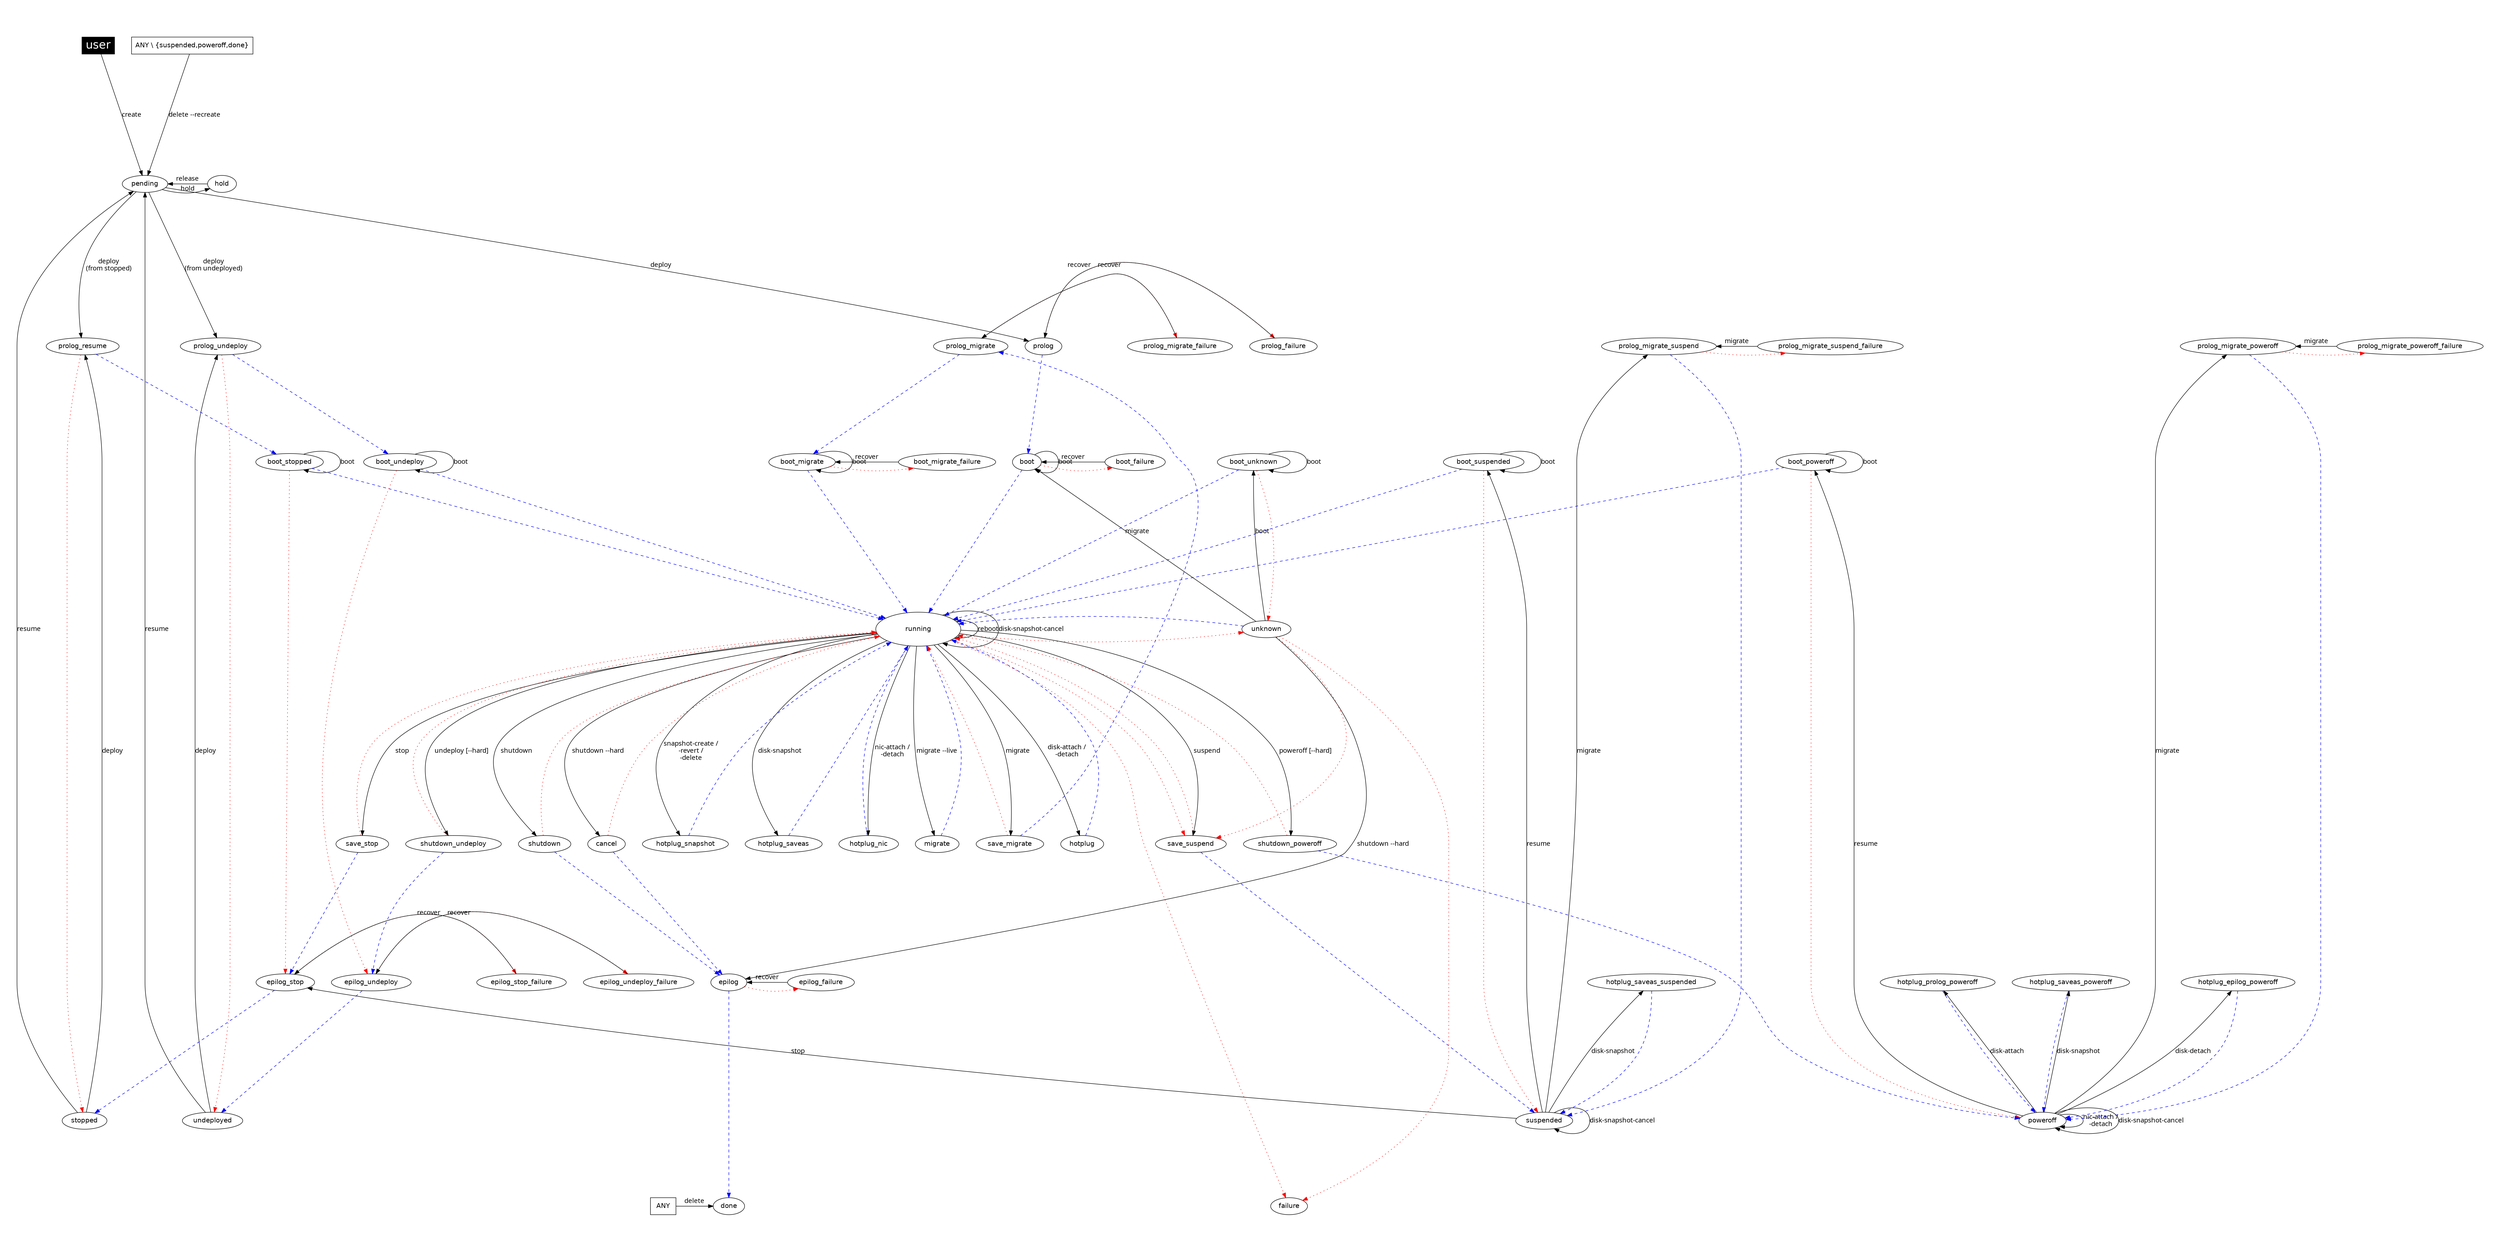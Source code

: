 

digraph OpenNebula {
    graph [
        nodesep=0.5,
        ratio=0.5,
        pad=0.5,
        //concentrate=true,
    ];

    node [fontname="Helvetica"];
    edge [fontname="Menlo"];

    user [
        fillcolor="black",
        style="filled", shape="box",
        fontcolor="white", fontsize= "24.0"];

    ANY [ shape="box" ];
    "ANY \\ {suspended,poweroff,done}" [ shape="box" ];

    running [ width = 2.5, height = 1 ]

    subgraph { rank = min; user}
    subgraph { rank = same; suspended; stopped; undeployed; poweroff; color="white" }
    subgraph { rank = same; boot; boot_stopped; boot_undeploy; boot_suspended; boot_unknown; boot_poweroff; boot_migrate; boot_failure; boot_migrate_failure; color="white"}
    subgraph { rank = same; running; unknown; color="white"}
    subgraph { rank = same; pending; hold; color="white"}
    subgraph { rank = same; prolog; prolog_failure; prolog_resume; prolog_migrate; prolog_migrate_failure; prolog_migrate_poweroff; prolog_migrate_poweroff_failure; prolog_migrate_suspend; prolog_migrate_suspend_failure; prolog_undeploy; color="white" }
    subgraph { rank = same; hotplug_prolog_poweroff; hotplug_saveas_poweroff; hotplug_saveas_suspended; epilog_stop; epilog; epilog_undeploy; epilog_stop_failure; epilog_failure; epilog_undeploy_failure; hotplug_epilog_poweroff; color="white" }
    subgraph { rank = sink; done; failure; ANY; color="white" }

#   create
    user -> pending [label="create"];

#   deploy
    pending     -> prolog [label="deploy"];
    prolog      -> boot [style="dashed", color="blue"];
    boot        -> running [style="dashed", color="blue"];

    pending     -> prolog_resume [label="deploy\n(from stopped)"];
    //hold        -> prolog_resume [label="deploy\n(from stopped)"];
    stopped     -> prolog_resume [label="deploy"];
    prolog_resume -> boot_stopped [style="dashed", color="blue"];

    pending         -> prolog_undeploy [label="deploy\n(from undeployed)"];
    //hold            -> prolog_undeploy [label="deploy\n(from undeployed)"];
    undeployed      -> prolog_undeploy [label="deploy"];
    prolog_undeploy -> boot_undeploy [style="dashed", color="blue"];

    //hold    -> prolog [label="deploy"];

#   shutdown
    running     -> shutdown [label="shutdown"];
    shutdown    -> epilog [style="dashed", color="blue"];
    epilog      -> done [style="dashed", color="blue"];

    shutdown    -> running [style="dotted", color="red"];

#   shutdown --hard
    running     -> cancel [label="shutdown --hard"];
    cancel      -> epilog [style="dashed", color="blue"];
    cancel      -> running [style="dotted", color="red"];
    unknown     -> epilog [label="shutdown --hard"];

#   poweroff
    running             -> shutdown_poweroff [label="poweroff [--hard]"];
    shutdown_poweroff   -> poweroff [style="dashed", color="blue"];

    shutdown_poweroff   -> running [style="dotted", color="red"];

#   livemigrate
    running     -> migrate [label="migrate --live"];
    migrate     -> running [style="dashed", color="blue"];

#   migrate
    running         -> save_migrate [label="migrate"];
    save_migrate    -> prolog_migrate [style="dashed", color="blue"];
    save_migrate    -> running [style="dotted", color="red"];
    prolog_migrate  -> boot_migrate [style="dashed", color="blue"];
    boot_migrate    -> running [style="dashed", color="blue"];

    unknown         -> boot [label="migrate"];

    poweroff                -> prolog_migrate_poweroff [label="migrate"];
    prolog_migrate_poweroff -> poweroff [style="dashed", color="blue"];

    suspended               -> prolog_migrate_suspend [label="migrate"];
    prolog_migrate_suspend  -> suspended [style="dashed", color="blue"];

#   hold
    pending     -> hold [label="hold"];

#   release
    hold        -> pending [label="release"];

#   stop
    running     -> save_stop [label="stop"];
    save_stop   -> epilog_stop [style="dashed", color="blue"];
    save_stop   -> running [style="dotted", color="red"];
    epilog_stop -> stopped [style="dashed", color="blue"];

    suspended   -> epilog_stop [label="stop"];

#   undeploy
    running             -> shutdown_undeploy [label="undeploy [--hard]"];
    shutdown_undeploy   -> epilog_undeploy [style="dashed", color="blue"];
    shutdown_undeploy   -> running [style="dotted", color="red"];
    epilog_undeploy     -> undeployed [style="dashed", color="blue"];

#   suspend
    running         -> save_suspend [label="suspend"];
    save_suspend    -> suspended [style="dashed", color="blue"];
    save_suspend    -> running [style="dotted", color="red"];

#   resume
    stopped         -> pending [label="resume"];
    boot_stopped    -> running [style="dashed", color="blue"];

    undeployed      -> pending [label="resume"];
    boot_undeploy   -> running [style="dashed", color="blue"];

    suspended       -> boot_suspended [label="resume"];
    boot_suspended  -> running [style="dashed", color="blue"];

    poweroff        -> boot_poweroff [label="resume"];
    boot_poweroff   -> running [style="dashed", color="blue"];

#   delete
    ANY         -> done [label="delete"];

#   resubmit
    "ANY \\ {suspended,poweroff,done}" -> pending [label="delete --recreate"];

#   boot
    boot            -> boot [label="boot"];
    boot_suspended  -> boot_suspended [label="boot"];
    boot_stopped    -> boot_stopped [label="boot"];
    boot_poweroff   -> boot_poweroff [label="boot"];
    boot_undeploy   -> boot_undeploy [label="boot"];
    boot_migrate    -> boot_migrate [label="boot"];

    unknown         -> boot_unknown [label="boot"];
    boot_unknown    -> boot_unknown [label="boot"];
    boot_unknown    -> running [style="dashed", color="blue"];

    boot_failure         -> boot [label="recover"];
    boot_migrate_failure -> boot_migrate [label="recover"];

#   reboot
    running     -> running [label="reboot"];

#   disk-attach
    running     -> hotplug [label="disk-attach /\n-detach"]
    hotplug     -> running [style="dashed", color="blue"];

    poweroff                -> hotplug_prolog_poweroff [label="disk-attach"]
    hotplug_prolog_poweroff -> poweroff [style="dashed", color="blue"];
    poweroff                -> hotplug_epilog_poweroff [label="disk-detach"]
    hotplug_epilog_poweroff -> poweroff [style="dashed", color="blue"];

#   nic-attach
    running     -> hotplug_nic [label="nic-attach /\n-detach"]
    hotplug_nic -> running [style="dashed", color="blue"];

    poweroff    -> poweroff [label="nic-attach /\n-detach"]

#   snapshot
    running             -> hotplug_snapshot [label="snapshot-create /\n-revert /\n-delete"]
    hotplug_snapshot    -> running [style="dashed", color="blue"];

#   disk-snapshot
    running         -> hotplug_saveas [label="disk-snapshot"]
    hotplug_saveas  -> running [style="dashed", color="blue"];

    poweroff                -> hotplug_saveas_poweroff [label="disk-snapshot"]
    hotplug_saveas_poweroff -> poweroff [style="dashed", color="blue"];

    suspended                -> hotplug_saveas_suspended [label="disk-snapshot"]
    hotplug_saveas_suspended -> suspended [style="dashed", color="blue"];

#   disk-snapshot-cancel
    running     -> running [label="disk-snapshot-cancel"]
    poweroff    -> poweroff [label="disk-snapshot-cancel"]
    suspended   -> suspended [label="disk-snapshot-cancel"]

#   failures and misc.
    epilog_stop         -> epilog_stop_failure [label=" ", style="dotted", color="red"];
    epilog_stop_failure -> epilog_stop [label="recover"];

    epilog          -> epilog_failure [label=" ", style="dotted", color="red"];
    epilog_failure  -> epilog [label="recover"];

    epilog_undeploy         -> epilog_undeploy_failure [label=" ", style="dotted", color="red"];
    epilog_undeploy_failure -> epilog_undeploy [label="recover"];

    prolog          -> prolog_failure [label=" ", style="dotted", color="red"];
    prolog_failure  -> prolog [label="recover"];

    prolog_migrate          -> prolog_migrate_failure [label=" ", style="dotted", color="red"];
    prolog_migrate_failure  -> prolog_migrate [label="recover"];

    prolog_migrate_poweroff          -> prolog_migrate_poweroff_failure [label=" ", style="dotted", color="red"];
    prolog_migrate_poweroff_failure  -> prolog_migrate_poweroff [label="migrate"];

    prolog_migrate_suspend          -> prolog_migrate_suspend_failure [label=" ", style="dotted", color="red"];
    prolog_migrate_suspend_failure  -> prolog_migrate_suspend [label="migrate"];

    prolog_resume   -> stopped [style="dotted", color="red"];
    prolog_undeploy -> undeployed [style="dotted", color="red"];

    boot            -> boot_failure [label=" ", style="dotted", color="red"];
    boot_migrate    -> boot_migrate_failure [label=" ", style="dotted", color="red"];
    boot_poweroff   -> poweroff [style="dotted", color="red"];
    boot_unknown    -> unknown [label=" ", style="dotted", color="red"];
    boot_suspended  -> suspended [style="dotted", color="red"];
    boot_stopped    -> epilog_stop [style="dotted", color="red"];
    boot_undeploy   -> epilog_undeploy [style="dotted", color="red"];

    running -> failure [style="dotted", color="red"];
    unknown -> failure [style="dotted", color="red"];

    running -> save_suspend [style="dotted", color="red"];
    unknown -> save_suspend [style="dotted", color="red"];

    running -> unknown [style="dotted", color="red"];
    unknown -> running [style="dashed", color="blue"];
}
